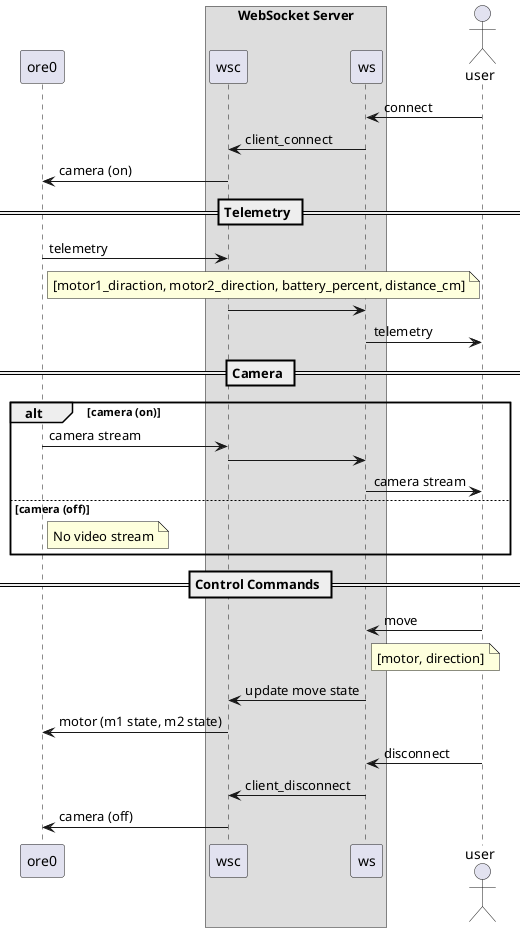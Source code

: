 @startuml

participant ore0
box "WebSocket Server"
participant wsc
participant ws
end box
actor user

user -> ws: connect
ws -> wsc: client_connect
wsc -> ore0: camera (on)

== Telemetry ==
ore0 -> wsc: telemetry
note right of ore0
[motor1_diraction, motor2_direction, battery_percent, distance_cm]
end note
wsc -> ws
ws -> user: telemetry

== Camera ==
alt camera (on)
    ore0 -> wsc: camera stream
    wsc -> ws
    ws -> user: camera stream
else camera (off)
    note right of ore0: No video stream
end

== Control Commands ==

user -> ws: move
note right of ws
[motor, direction]
end note
ws -> wsc: update move state
wsc -> ore0: motor (m1 state, m2 state)

user -> ws: disconnect
ws -> wsc: client_disconnect
wsc -> ore0: camera (off)

@enduml
